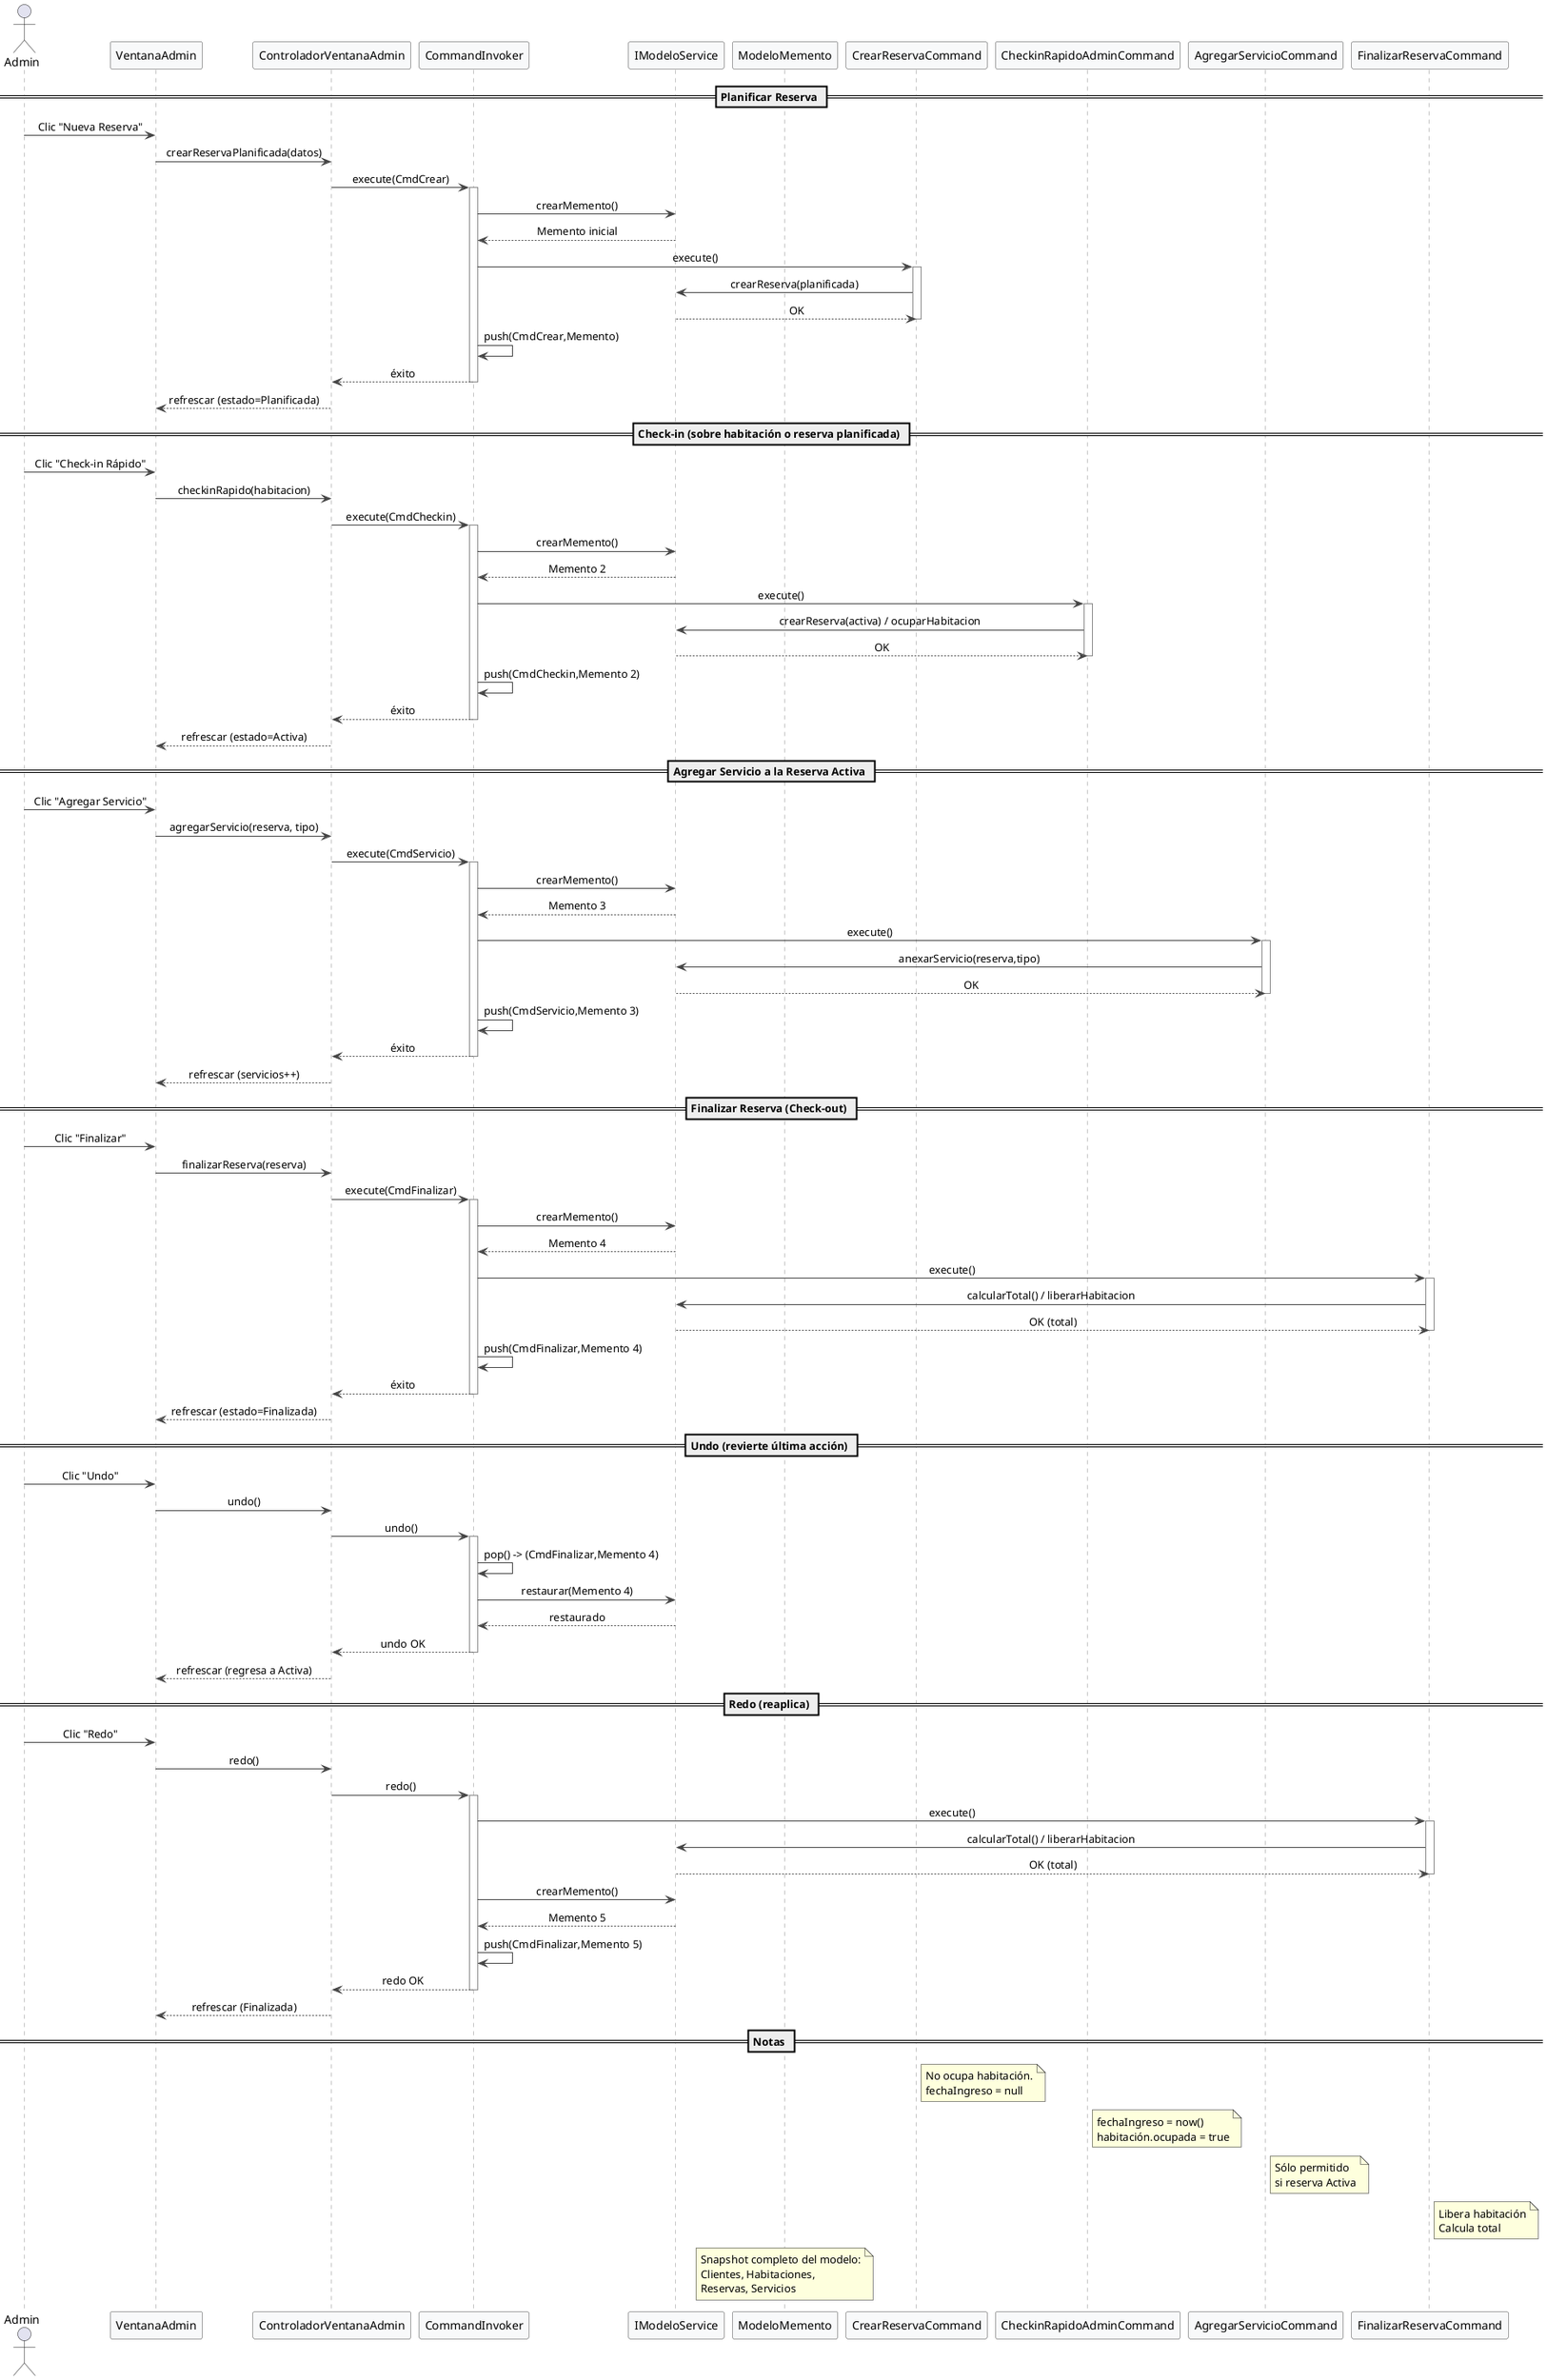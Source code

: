 @startuml
' Diagrama de Secuencia: Ciclo completo de operaciones sobre una Reserva
' Incluye: Planificar -> Check-in -> Agregar Servicio -> Finalizar -> Undo -> Redo

skinparam shadowing false
skinparam ArrowColor #444444
skinparam ParticipantBorderColor #444444
skinparam ParticipantBackgroundColor #F8F9FA
skinparam SequenceLifeLineBorderColor #888888
skinparam SequenceLifeLineBackgroundColor #FFFFFF
skinparam sequenceMessageAlign center

actor Admin as Usuario
participant VentanaAdmin as UI
participant ControladorVentanaAdmin as Ctrl
participant CommandInvoker as Invoker
participant IModeloService as Servicio
participant ModeloMemento as Memento
participant CrearReservaCommand as CmdCrear
participant CheckinRapidoAdminCommand as CmdCheckin
participant AgregarServicioCommand as CmdServicio
participant FinalizarReservaCommand as CmdFinalizar

== Planificar Reserva ==
Usuario -> UI : Clic "Nueva Reserva"
UI -> Ctrl : crearReservaPlanificada(datos)
Ctrl -> Invoker : execute(CmdCrear)
activate Invoker
Invoker -> Servicio : crearMemento()
Servicio --> Invoker : Memento inicial
Invoker -> CmdCrear : execute()
activate CmdCrear
CmdCrear -> Servicio : crearReserva(planificada)
Servicio --> CmdCrear : OK
deactivate CmdCrear
Invoker -> Invoker : push(CmdCrear,Memento)
Invoker --> Ctrl : éxito
deactivate Invoker
Ctrl --> UI : refrescar (estado=Planificada)

== Check-in (sobre habitación o reserva planificada) ==
Usuario -> UI : Clic "Check-in Rápido"
UI -> Ctrl : checkinRapido(habitacion)
Ctrl -> Invoker : execute(CmdCheckin)
activate Invoker
Invoker -> Servicio : crearMemento()
Servicio --> Invoker : Memento 2
Invoker -> CmdCheckin : execute()
activate CmdCheckin
CmdCheckin -> Servicio : crearReserva(activa) / ocuparHabitacion
Servicio --> CmdCheckin : OK
deactivate CmdCheckin
Invoker -> Invoker : push(CmdCheckin,Memento 2)
Invoker --> Ctrl : éxito
deactivate Invoker
Ctrl --> UI : refrescar (estado=Activa)

== Agregar Servicio a la Reserva Activa ==
Usuario -> UI : Clic "Agregar Servicio"
UI -> Ctrl : agregarServicio(reserva, tipo)
Ctrl -> Invoker : execute(CmdServicio)
activate Invoker
Invoker -> Servicio : crearMemento()
Servicio --> Invoker : Memento 3
Invoker -> CmdServicio : execute()
activate CmdServicio
CmdServicio -> Servicio : anexarServicio(reserva,tipo)
Servicio --> CmdServicio : OK
deactivate CmdServicio
Invoker -> Invoker : push(CmdServicio,Memento 3)
Invoker --> Ctrl : éxito
deactivate Invoker
Ctrl --> UI : refrescar (servicios++)

== Finalizar Reserva (Check-out) ==
Usuario -> UI : Clic "Finalizar"
UI -> Ctrl : finalizarReserva(reserva)
Ctrl -> Invoker : execute(CmdFinalizar)
activate Invoker
Invoker -> Servicio : crearMemento()
Servicio --> Invoker : Memento 4
Invoker -> CmdFinalizar : execute()
activate CmdFinalizar
CmdFinalizar -> Servicio : calcularTotal() / liberarHabitacion
Servicio --> CmdFinalizar : OK (total)
deactivate CmdFinalizar
Invoker -> Invoker : push(CmdFinalizar,Memento 4)
Invoker --> Ctrl : éxito
deactivate Invoker
Ctrl --> UI : refrescar (estado=Finalizada)

== Undo (revierte última acción) ==
Usuario -> UI : Clic "Undo"
UI -> Ctrl : undo()
Ctrl -> Invoker : undo()
activate Invoker
Invoker -> Invoker : pop() -> (CmdFinalizar,Memento 4)
Invoker -> Servicio : restaurar(Memento 4)
Servicio --> Invoker : restaurado
Invoker --> Ctrl : undo OK
deactivate Invoker
Ctrl --> UI : refrescar (regresa a Activa)

== Redo (reaplica) ==
Usuario -> UI : Clic "Redo"
UI -> Ctrl : redo()
Ctrl -> Invoker : redo()
activate Invoker
Invoker -> CmdFinalizar : execute()
activate CmdFinalizar
CmdFinalizar -> Servicio : calcularTotal() / liberarHabitacion
Servicio --> CmdFinalizar : OK (total)
deactivate CmdFinalizar
Invoker -> Servicio : crearMemento()
Servicio --> Invoker : Memento 5
Invoker -> Invoker : push(CmdFinalizar,Memento 5)
Invoker --> Ctrl : redo OK
deactivate Invoker
Ctrl --> UI : refrescar (Finalizada)

== Notas ==
note right of CmdCrear
No ocupa habitación.
fechaIngreso = null
end note

note right of CmdCheckin
fechaIngreso = now()
habitación.ocupada = true
end note

note right of CmdServicio
Sólo permitido
si reserva Activa
end note

note right of CmdFinalizar
Libera habitación
Calcula total
end note

note over Memento
Snapshot completo del modelo:
Clientes, Habitaciones,
Reservas, Servicios
end note

@enduml
